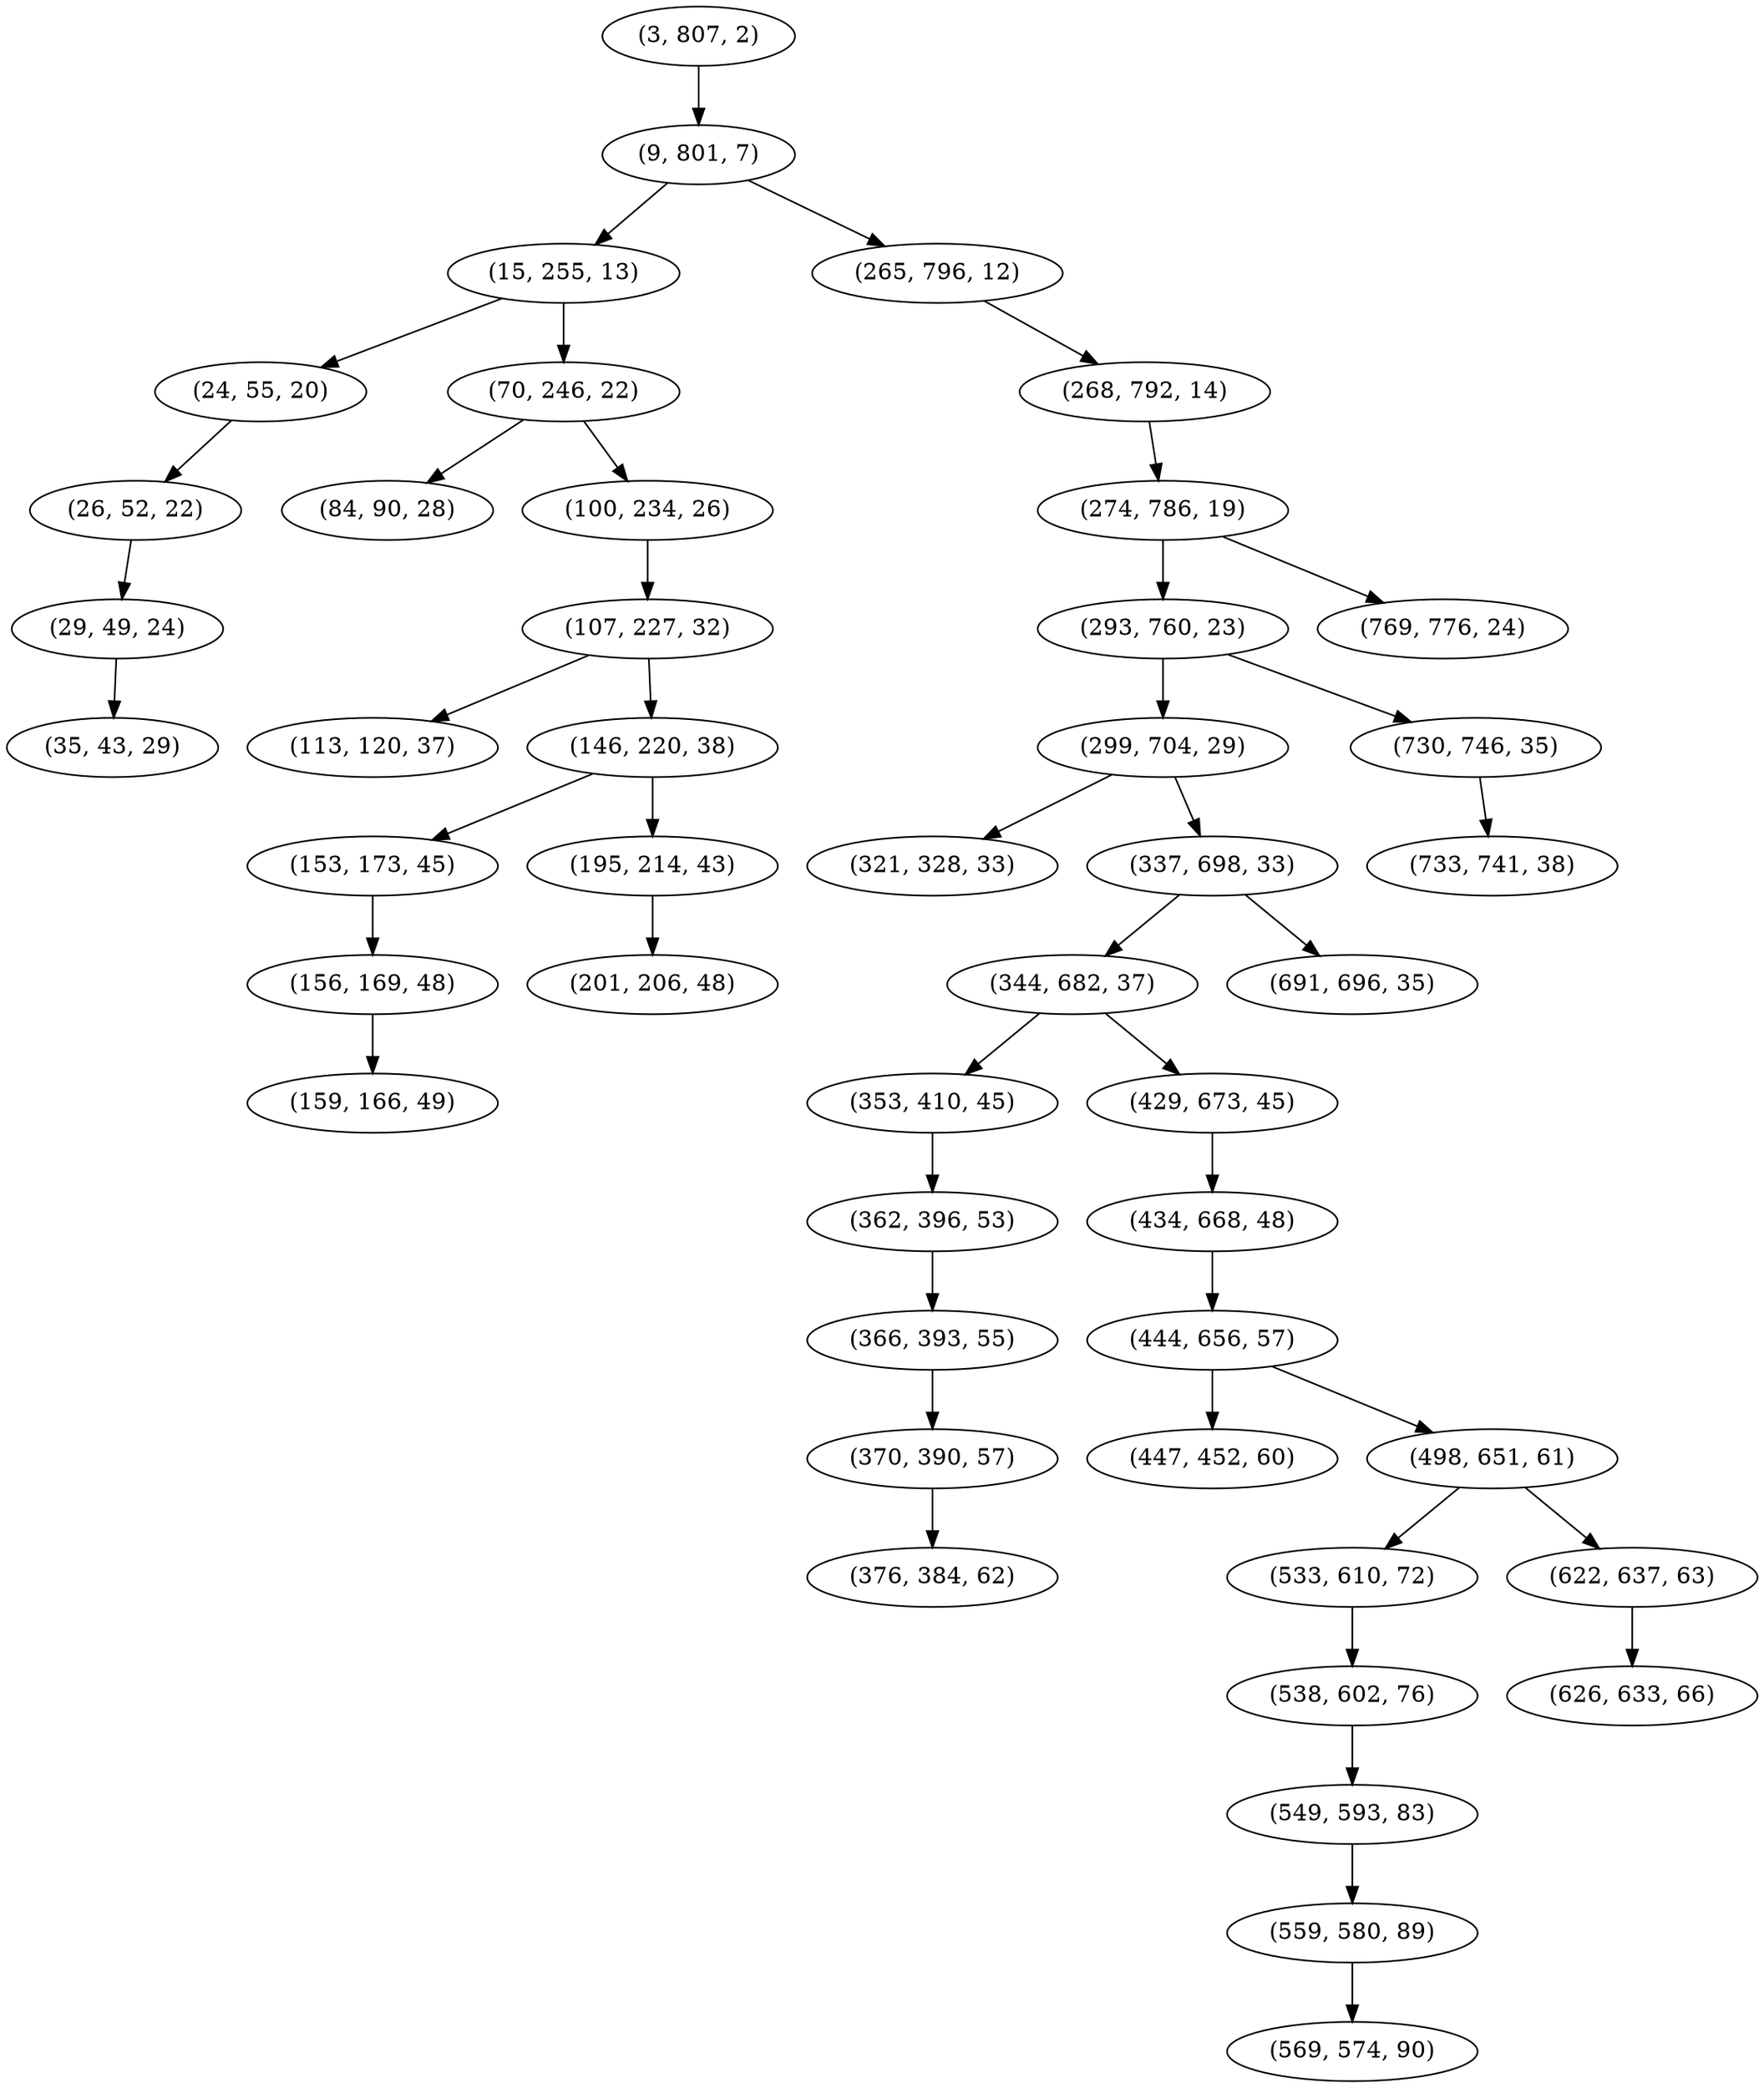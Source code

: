 digraph tree {
    "(3, 807, 2)";
    "(9, 801, 7)";
    "(15, 255, 13)";
    "(24, 55, 20)";
    "(26, 52, 22)";
    "(29, 49, 24)";
    "(35, 43, 29)";
    "(70, 246, 22)";
    "(84, 90, 28)";
    "(100, 234, 26)";
    "(107, 227, 32)";
    "(113, 120, 37)";
    "(146, 220, 38)";
    "(153, 173, 45)";
    "(156, 169, 48)";
    "(159, 166, 49)";
    "(195, 214, 43)";
    "(201, 206, 48)";
    "(265, 796, 12)";
    "(268, 792, 14)";
    "(274, 786, 19)";
    "(293, 760, 23)";
    "(299, 704, 29)";
    "(321, 328, 33)";
    "(337, 698, 33)";
    "(344, 682, 37)";
    "(353, 410, 45)";
    "(362, 396, 53)";
    "(366, 393, 55)";
    "(370, 390, 57)";
    "(376, 384, 62)";
    "(429, 673, 45)";
    "(434, 668, 48)";
    "(444, 656, 57)";
    "(447, 452, 60)";
    "(498, 651, 61)";
    "(533, 610, 72)";
    "(538, 602, 76)";
    "(549, 593, 83)";
    "(559, 580, 89)";
    "(569, 574, 90)";
    "(622, 637, 63)";
    "(626, 633, 66)";
    "(691, 696, 35)";
    "(730, 746, 35)";
    "(733, 741, 38)";
    "(769, 776, 24)";
    "(3, 807, 2)" -> "(9, 801, 7)";
    "(9, 801, 7)" -> "(15, 255, 13)";
    "(9, 801, 7)" -> "(265, 796, 12)";
    "(15, 255, 13)" -> "(24, 55, 20)";
    "(15, 255, 13)" -> "(70, 246, 22)";
    "(24, 55, 20)" -> "(26, 52, 22)";
    "(26, 52, 22)" -> "(29, 49, 24)";
    "(29, 49, 24)" -> "(35, 43, 29)";
    "(70, 246, 22)" -> "(84, 90, 28)";
    "(70, 246, 22)" -> "(100, 234, 26)";
    "(100, 234, 26)" -> "(107, 227, 32)";
    "(107, 227, 32)" -> "(113, 120, 37)";
    "(107, 227, 32)" -> "(146, 220, 38)";
    "(146, 220, 38)" -> "(153, 173, 45)";
    "(146, 220, 38)" -> "(195, 214, 43)";
    "(153, 173, 45)" -> "(156, 169, 48)";
    "(156, 169, 48)" -> "(159, 166, 49)";
    "(195, 214, 43)" -> "(201, 206, 48)";
    "(265, 796, 12)" -> "(268, 792, 14)";
    "(268, 792, 14)" -> "(274, 786, 19)";
    "(274, 786, 19)" -> "(293, 760, 23)";
    "(274, 786, 19)" -> "(769, 776, 24)";
    "(293, 760, 23)" -> "(299, 704, 29)";
    "(293, 760, 23)" -> "(730, 746, 35)";
    "(299, 704, 29)" -> "(321, 328, 33)";
    "(299, 704, 29)" -> "(337, 698, 33)";
    "(337, 698, 33)" -> "(344, 682, 37)";
    "(337, 698, 33)" -> "(691, 696, 35)";
    "(344, 682, 37)" -> "(353, 410, 45)";
    "(344, 682, 37)" -> "(429, 673, 45)";
    "(353, 410, 45)" -> "(362, 396, 53)";
    "(362, 396, 53)" -> "(366, 393, 55)";
    "(366, 393, 55)" -> "(370, 390, 57)";
    "(370, 390, 57)" -> "(376, 384, 62)";
    "(429, 673, 45)" -> "(434, 668, 48)";
    "(434, 668, 48)" -> "(444, 656, 57)";
    "(444, 656, 57)" -> "(447, 452, 60)";
    "(444, 656, 57)" -> "(498, 651, 61)";
    "(498, 651, 61)" -> "(533, 610, 72)";
    "(498, 651, 61)" -> "(622, 637, 63)";
    "(533, 610, 72)" -> "(538, 602, 76)";
    "(538, 602, 76)" -> "(549, 593, 83)";
    "(549, 593, 83)" -> "(559, 580, 89)";
    "(559, 580, 89)" -> "(569, 574, 90)";
    "(622, 637, 63)" -> "(626, 633, 66)";
    "(730, 746, 35)" -> "(733, 741, 38)";
}
